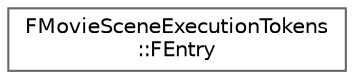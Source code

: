 digraph "Graphical Class Hierarchy"
{
 // INTERACTIVE_SVG=YES
 // LATEX_PDF_SIZE
  bgcolor="transparent";
  edge [fontname=Helvetica,fontsize=10,labelfontname=Helvetica,labelfontsize=10];
  node [fontname=Helvetica,fontsize=10,shape=box,height=0.2,width=0.4];
  rankdir="LR";
  Node0 [id="Node000000",label="FMovieSceneExecutionTokens\l::FEntry",height=0.2,width=0.4,color="grey40", fillcolor="white", style="filled",URL="$da/d42/structFMovieSceneExecutionTokens_1_1FEntry.html",tooltip=" "];
}
